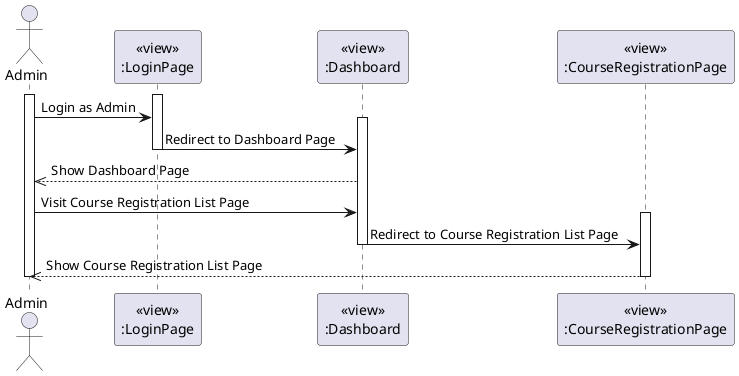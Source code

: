 @startuml ManageCourseRegistration
actor Admin
participant LoginPageView [
  <<view>>
  :LoginPage
]

participant DashboardView [
  <<view>>
  :Dashboard
]

participant CourseRegistrationView [
  <<view>>
  :CourseRegistrationPage
]

activate Admin
activate LoginPageView
Admin -> LoginPageView: Login as Admin
activate DashboardView
LoginPageView -> DashboardView: Redirect to Dashboard Page
deactivate LoginPageView

DashboardView -->> Admin: Show Dashboard Page

Admin -> DashboardView: Visit Course Registration List Page
activate CourseRegistrationView
DashboardView -> CourseRegistrationView: Redirect to Course Registration List Page
deactivate DashboardView

CourseRegistrationView -->> Admin: Show Course Registration List Page

deactivate Admin
deactivate CourseRegistrationView
@enduml
